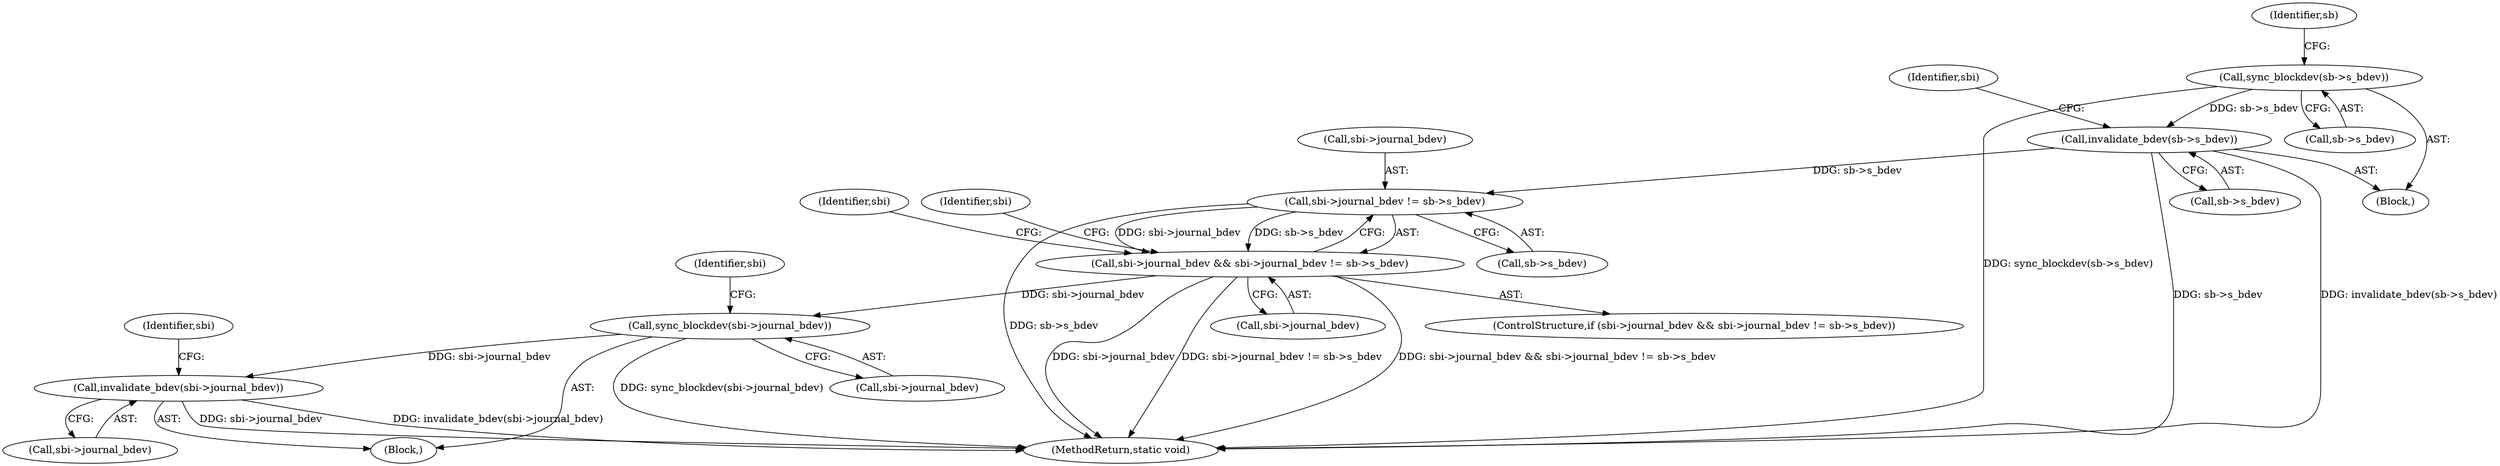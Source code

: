 digraph "0_linux_82939d7999dfc1f1998c4b1c12e2f19edbdff272_0@pointer" {
"1000295" [label="(Call,sbi->journal_bdev != sb->s_bdev)"];
"1000286" [label="(Call,invalidate_bdev(sb->s_bdev))"];
"1000282" [label="(Call,sync_blockdev(sb->s_bdev))"];
"1000291" [label="(Call,sbi->journal_bdev && sbi->journal_bdev != sb->s_bdev)"];
"1000303" [label="(Call,sync_blockdev(sbi->journal_bdev))"];
"1000307" [label="(Call,invalidate_bdev(sbi->journal_bdev))"];
"1000292" [label="(Call,sbi->journal_bdev)"];
"1000286" [label="(Call,invalidate_bdev(sb->s_bdev))"];
"1000303" [label="(Call,sync_blockdev(sbi->journal_bdev))"];
"1000315" [label="(Identifier,sbi)"];
"1000304" [label="(Call,sbi->journal_bdev)"];
"1000312" [label="(Identifier,sbi)"];
"1000290" [label="(ControlStructure,if (sbi->journal_bdev && sbi->journal_bdev != sb->s_bdev))"];
"1000283" [label="(Call,sb->s_bdev)"];
"1000309" [label="(Identifier,sbi)"];
"1000296" [label="(Call,sbi->journal_bdev)"];
"1000307" [label="(Call,invalidate_bdev(sbi->journal_bdev))"];
"1000305" [label="(Identifier,sbi)"];
"1000295" [label="(Call,sbi->journal_bdev != sb->s_bdev)"];
"1000287" [label="(Call,sb->s_bdev)"];
"1000282" [label="(Call,sync_blockdev(sb->s_bdev))"];
"1000302" [label="(Block,)"];
"1000293" [label="(Identifier,sbi)"];
"1000291" [label="(Call,sbi->journal_bdev && sbi->journal_bdev != sb->s_bdev)"];
"1000364" [label="(MethodReturn,static void)"];
"1000299" [label="(Call,sb->s_bdev)"];
"1000105" [label="(Block,)"];
"1000308" [label="(Call,sbi->journal_bdev)"];
"1000288" [label="(Identifier,sb)"];
"1000295" -> "1000291"  [label="AST: "];
"1000295" -> "1000299"  [label="CFG: "];
"1000296" -> "1000295"  [label="AST: "];
"1000299" -> "1000295"  [label="AST: "];
"1000291" -> "1000295"  [label="CFG: "];
"1000295" -> "1000364"  [label="DDG: sb->s_bdev"];
"1000295" -> "1000291"  [label="DDG: sbi->journal_bdev"];
"1000295" -> "1000291"  [label="DDG: sb->s_bdev"];
"1000286" -> "1000295"  [label="DDG: sb->s_bdev"];
"1000286" -> "1000105"  [label="AST: "];
"1000286" -> "1000287"  [label="CFG: "];
"1000287" -> "1000286"  [label="AST: "];
"1000293" -> "1000286"  [label="CFG: "];
"1000286" -> "1000364"  [label="DDG: invalidate_bdev(sb->s_bdev)"];
"1000286" -> "1000364"  [label="DDG: sb->s_bdev"];
"1000282" -> "1000286"  [label="DDG: sb->s_bdev"];
"1000282" -> "1000105"  [label="AST: "];
"1000282" -> "1000283"  [label="CFG: "];
"1000283" -> "1000282"  [label="AST: "];
"1000288" -> "1000282"  [label="CFG: "];
"1000282" -> "1000364"  [label="DDG: sync_blockdev(sb->s_bdev)"];
"1000291" -> "1000290"  [label="AST: "];
"1000291" -> "1000292"  [label="CFG: "];
"1000292" -> "1000291"  [label="AST: "];
"1000305" -> "1000291"  [label="CFG: "];
"1000315" -> "1000291"  [label="CFG: "];
"1000291" -> "1000364"  [label="DDG: sbi->journal_bdev && sbi->journal_bdev != sb->s_bdev"];
"1000291" -> "1000364"  [label="DDG: sbi->journal_bdev"];
"1000291" -> "1000364"  [label="DDG: sbi->journal_bdev != sb->s_bdev"];
"1000291" -> "1000303"  [label="DDG: sbi->journal_bdev"];
"1000303" -> "1000302"  [label="AST: "];
"1000303" -> "1000304"  [label="CFG: "];
"1000304" -> "1000303"  [label="AST: "];
"1000309" -> "1000303"  [label="CFG: "];
"1000303" -> "1000364"  [label="DDG: sync_blockdev(sbi->journal_bdev)"];
"1000303" -> "1000307"  [label="DDG: sbi->journal_bdev"];
"1000307" -> "1000302"  [label="AST: "];
"1000307" -> "1000308"  [label="CFG: "];
"1000308" -> "1000307"  [label="AST: "];
"1000312" -> "1000307"  [label="CFG: "];
"1000307" -> "1000364"  [label="DDG: invalidate_bdev(sbi->journal_bdev)"];
"1000307" -> "1000364"  [label="DDG: sbi->journal_bdev"];
}
